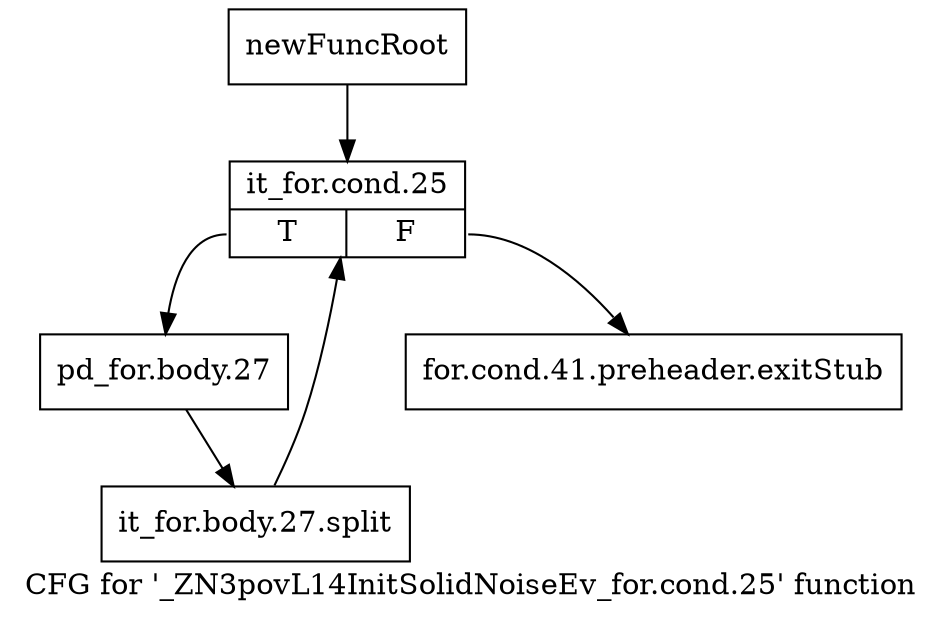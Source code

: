 digraph "CFG for '_ZN3povL14InitSolidNoiseEv_for.cond.25' function" {
	label="CFG for '_ZN3povL14InitSolidNoiseEv_for.cond.25' function";

	Node0x2ce82c0 [shape=record,label="{newFuncRoot}"];
	Node0x2ce82c0 -> Node0x2ce8360;
	Node0x2ce8310 [shape=record,label="{for.cond.41.preheader.exitStub}"];
	Node0x2ce8360 [shape=record,label="{it_for.cond.25|{<s0>T|<s1>F}}"];
	Node0x2ce8360:s0 -> Node0x2ce83b0;
	Node0x2ce8360:s1 -> Node0x2ce8310;
	Node0x2ce83b0 [shape=record,label="{pd_for.body.27}"];
	Node0x2ce83b0 -> Node0x392be30;
	Node0x392be30 [shape=record,label="{it_for.body.27.split}"];
	Node0x392be30 -> Node0x2ce8360;
}
